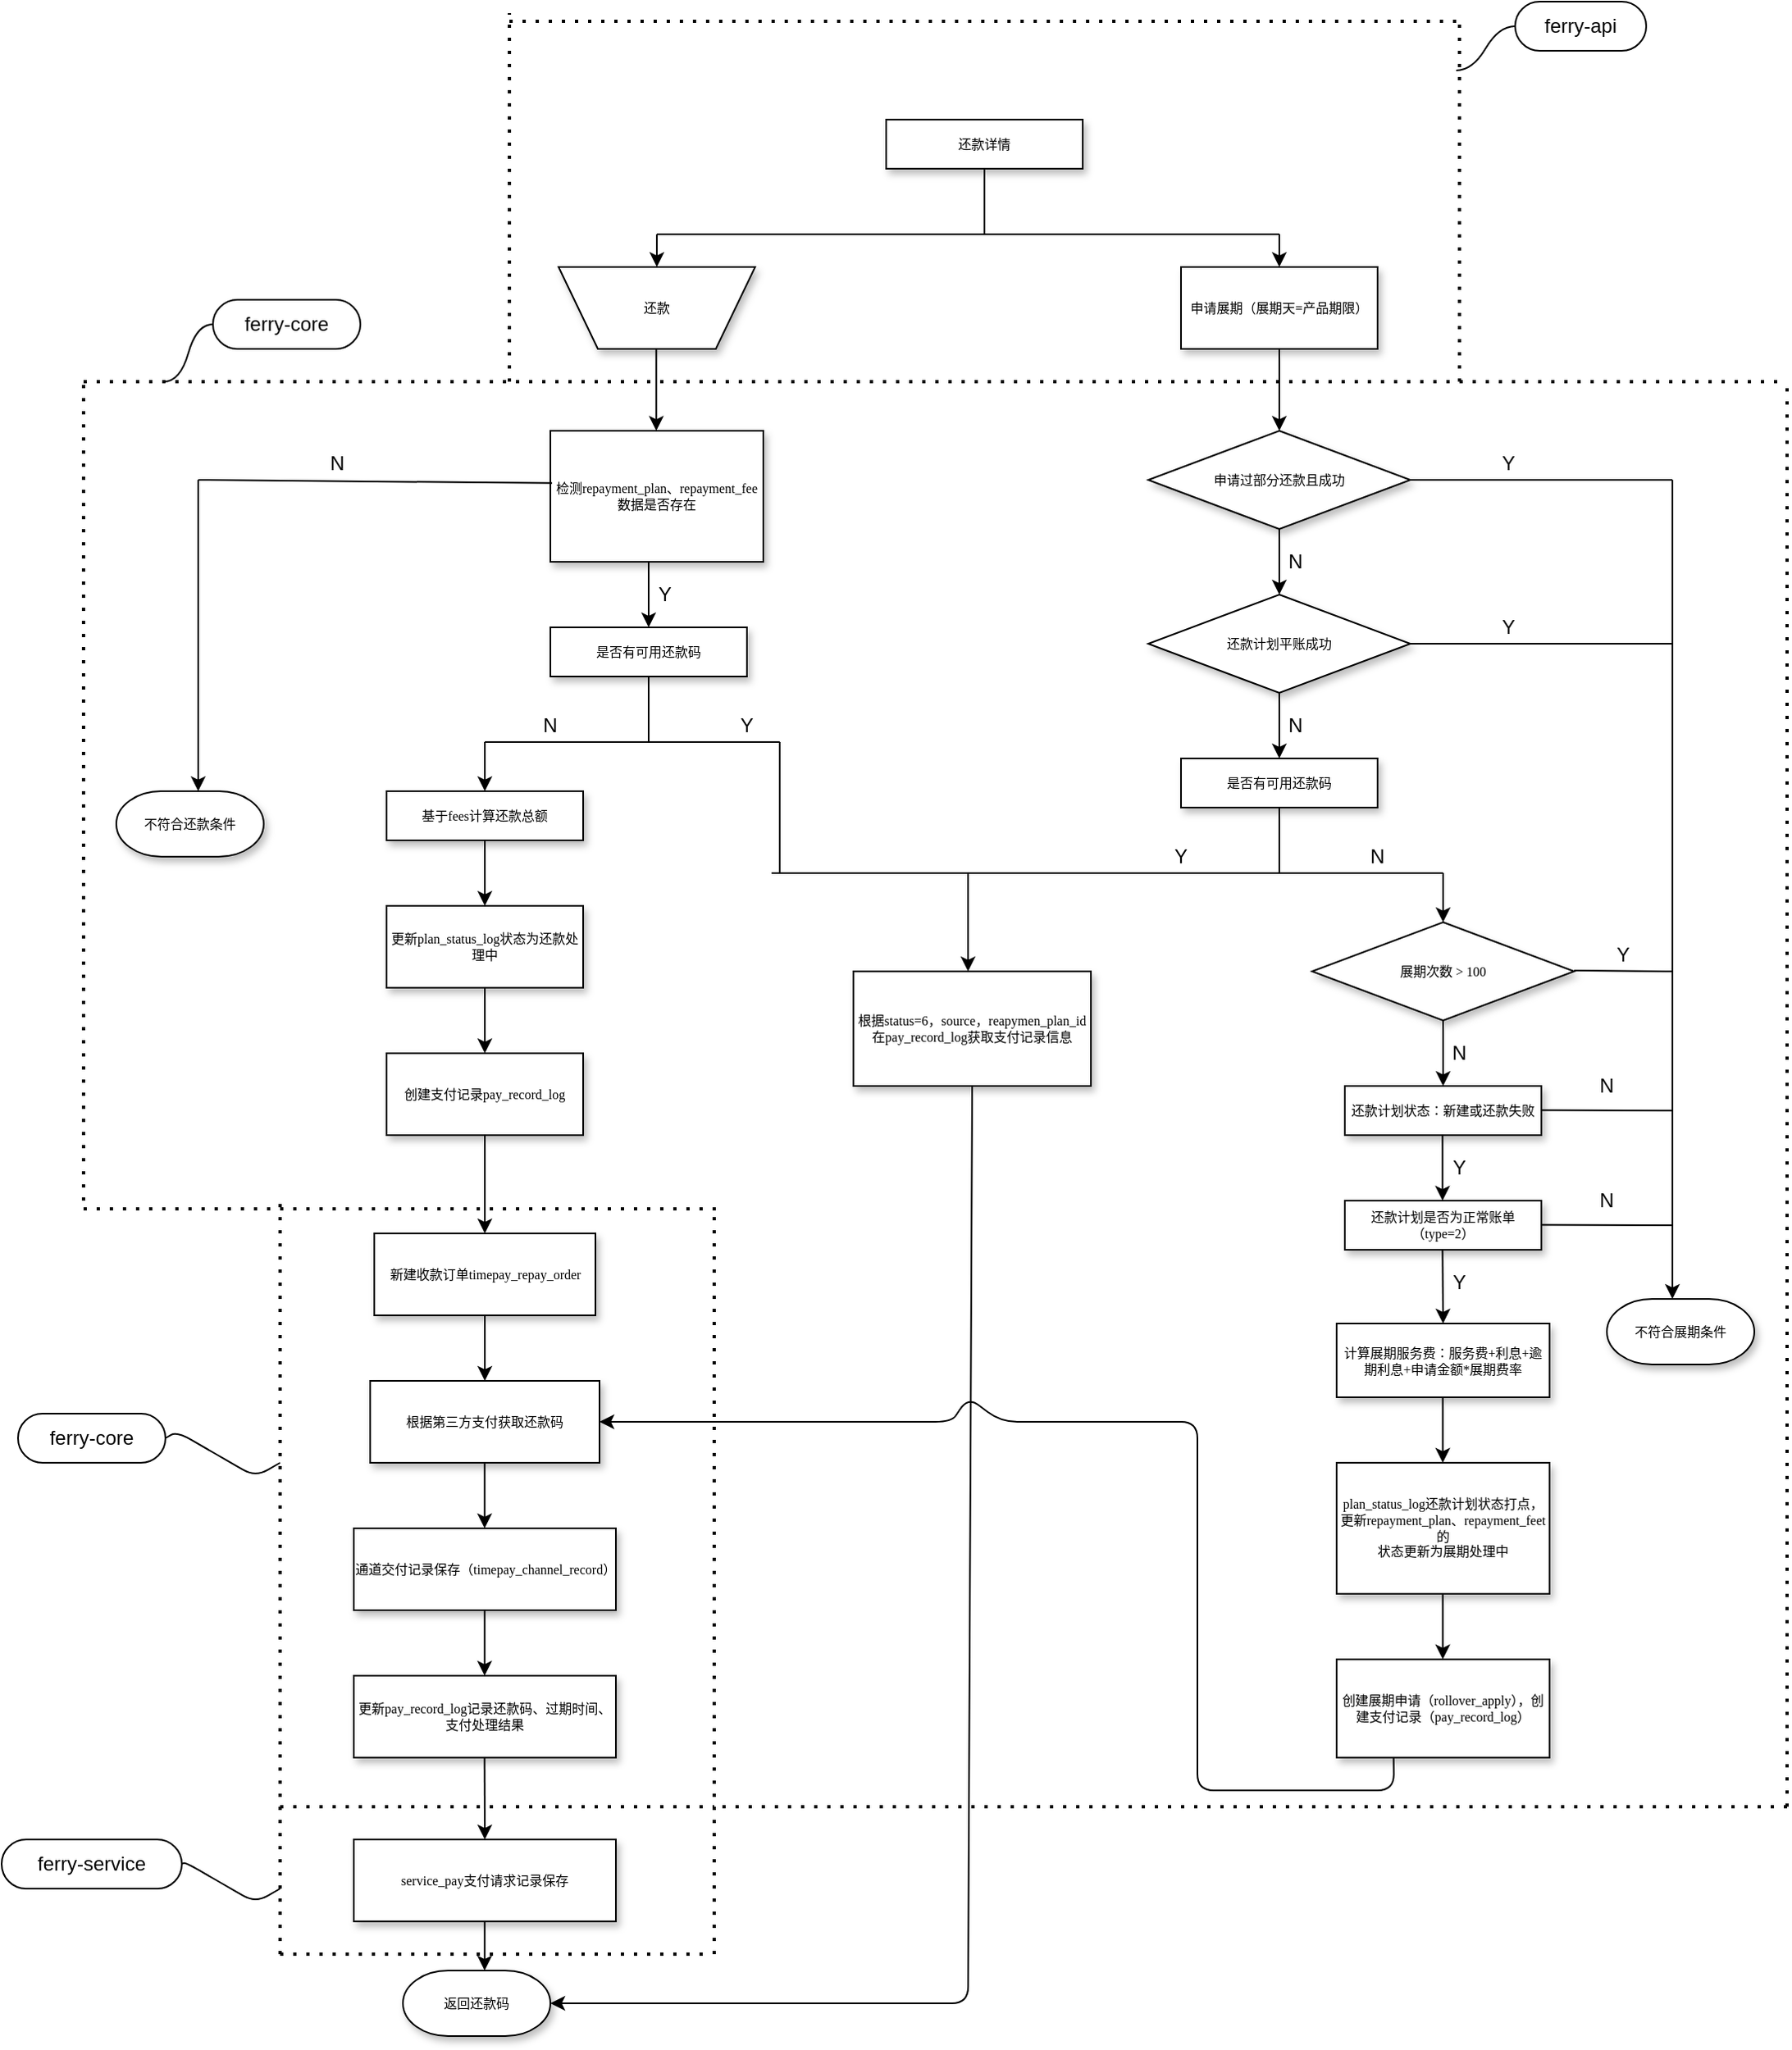 <mxfile version="13.8.0" type="github">
  <diagram name="Page-1" id="edf60f1a-56cd-e834-aa8a-f176f3a09ee4">
    <mxGraphModel dx="1698" dy="982" grid="1" gridSize="10" guides="1" tooltips="1" connect="1" arrows="1" fold="1" page="1" pageScale="1" pageWidth="1200" pageHeight="1600" background="#ffffff" math="0" shadow="0">
      <root>
        <mxCell id="0" />
        <mxCell id="1" parent="0" />
        <mxCell id="60e70716793133e9-2" value="还款" style="shape=trapezoid;whiteSpace=wrap;html=1;rounded=0;shadow=1;labelBackgroundColor=none;strokeWidth=1;fontFamily=Verdana;fontSize=8;align=center;flipV=1;" parent="1" vertex="1">
          <mxGeometry x="370" y="390" width="120" height="50" as="geometry" />
        </mxCell>
        <mxCell id="60e70716793133e9-4" value="申请展期（展期天=产品期限）" style="rounded=0;whiteSpace=wrap;html=1;shadow=1;labelBackgroundColor=none;strokeWidth=1;fontFamily=Verdana;fontSize=8;align=center;" parent="1" vertex="1">
          <mxGeometry x="750" y="390" width="120" height="50" as="geometry" />
        </mxCell>
        <mxCell id="_ZLM1Tjx3E2u8hPl-qal-1" value="还款详情" style="rounded=0;whiteSpace=wrap;html=1;shadow=1;labelBackgroundColor=none;strokeWidth=1;fontFamily=Verdana;fontSize=8;align=center;" vertex="1" parent="1">
          <mxGeometry x="570" y="300" width="120" height="30" as="geometry" />
        </mxCell>
        <mxCell id="_ZLM1Tjx3E2u8hPl-qal-6" value="" style="endArrow=none;html=1;" edge="1" parent="1">
          <mxGeometry width="50" height="50" relative="1" as="geometry">
            <mxPoint x="430" y="370" as="sourcePoint" />
            <mxPoint x="810" y="370" as="targetPoint" />
          </mxGeometry>
        </mxCell>
        <mxCell id="_ZLM1Tjx3E2u8hPl-qal-7" value="" style="endArrow=classic;html=1;entryX=0.5;entryY=0;entryDx=0;entryDy=0;" edge="1" parent="1" target="60e70716793133e9-2">
          <mxGeometry width="50" height="50" relative="1" as="geometry">
            <mxPoint x="430" y="370" as="sourcePoint" />
            <mxPoint x="710" y="390" as="targetPoint" />
          </mxGeometry>
        </mxCell>
        <mxCell id="_ZLM1Tjx3E2u8hPl-qal-9" value="" style="endArrow=classic;html=1;entryX=0.5;entryY=0;entryDx=0;entryDy=0;" edge="1" parent="1" target="60e70716793133e9-4">
          <mxGeometry width="50" height="50" relative="1" as="geometry">
            <mxPoint x="810" y="370" as="sourcePoint" />
            <mxPoint x="820" y="390" as="targetPoint" />
          </mxGeometry>
        </mxCell>
        <mxCell id="_ZLM1Tjx3E2u8hPl-qal-10" value="" style="endArrow=none;html=1;entryX=0.5;entryY=1;entryDx=0;entryDy=0;" edge="1" parent="1" target="_ZLM1Tjx3E2u8hPl-qal-1">
          <mxGeometry width="50" height="50" relative="1" as="geometry">
            <mxPoint x="630" y="370" as="sourcePoint" />
            <mxPoint x="560" y="370" as="targetPoint" />
          </mxGeometry>
        </mxCell>
        <mxCell id="_ZLM1Tjx3E2u8hPl-qal-12" value="申请过部分还款且成功" style="rhombus;whiteSpace=wrap;html=1;rounded=0;shadow=1;labelBackgroundColor=none;strokeWidth=1;fontFamily=Verdana;fontSize=8;align=center;" vertex="1" parent="1">
          <mxGeometry x="730" y="490" width="160" height="60" as="geometry" />
        </mxCell>
        <mxCell id="_ZLM1Tjx3E2u8hPl-qal-13" value="" style="endArrow=classic;html=1;entryX=0.5;entryY=0;entryDx=0;entryDy=0;exitX=0.5;exitY=1;exitDx=0;exitDy=0;" edge="1" parent="1" source="60e70716793133e9-4" target="_ZLM1Tjx3E2u8hPl-qal-12">
          <mxGeometry width="50" height="50" relative="1" as="geometry">
            <mxPoint x="830" y="380" as="sourcePoint" />
            <mxPoint x="830" y="400" as="targetPoint" />
          </mxGeometry>
        </mxCell>
        <mxCell id="_ZLM1Tjx3E2u8hPl-qal-14" value="还款计划平账成功" style="rhombus;whiteSpace=wrap;html=1;rounded=0;shadow=1;labelBackgroundColor=none;strokeWidth=1;fontFamily=Verdana;fontSize=8;align=center;" vertex="1" parent="1">
          <mxGeometry x="730" y="590" width="160" height="60" as="geometry" />
        </mxCell>
        <mxCell id="_ZLM1Tjx3E2u8hPl-qal-15" value="" style="endArrow=classic;html=1;exitX=0.5;exitY=1;exitDx=0;exitDy=0;" edge="1" parent="1">
          <mxGeometry width="50" height="50" relative="1" as="geometry">
            <mxPoint x="810" y="550" as="sourcePoint" />
            <mxPoint x="810" y="590" as="targetPoint" />
          </mxGeometry>
        </mxCell>
        <mxCell id="_ZLM1Tjx3E2u8hPl-qal-18" value="" style="endArrow=classic;html=1;exitX=0.5;exitY=1;exitDx=0;exitDy=0;" edge="1" parent="1">
          <mxGeometry width="50" height="50" relative="1" as="geometry">
            <mxPoint x="810" y="650" as="sourcePoint" />
            <mxPoint x="810" y="690" as="targetPoint" />
          </mxGeometry>
        </mxCell>
        <mxCell id="_ZLM1Tjx3E2u8hPl-qal-20" value="是否有可用还款码" style="rounded=0;whiteSpace=wrap;html=1;shadow=1;labelBackgroundColor=none;strokeWidth=1;fontFamily=Verdana;fontSize=8;align=center;" vertex="1" parent="1">
          <mxGeometry x="750" y="690" width="120" height="30" as="geometry" />
        </mxCell>
        <mxCell id="_ZLM1Tjx3E2u8hPl-qal-25" value="" style="endArrow=none;html=1;" edge="1" parent="1">
          <mxGeometry width="50" height="50" relative="1" as="geometry">
            <mxPoint x="500" y="760" as="sourcePoint" />
            <mxPoint x="910" y="760" as="targetPoint" />
          </mxGeometry>
        </mxCell>
        <mxCell id="_ZLM1Tjx3E2u8hPl-qal-26" value="" style="endArrow=none;html=1;entryX=0.5;entryY=1;entryDx=0;entryDy=0;" edge="1" parent="1">
          <mxGeometry width="50" height="50" relative="1" as="geometry">
            <mxPoint x="810" y="760" as="sourcePoint" />
            <mxPoint x="810" y="720" as="targetPoint" />
          </mxGeometry>
        </mxCell>
        <mxCell id="_ZLM1Tjx3E2u8hPl-qal-28" value="" style="endArrow=classic;html=1;" edge="1" parent="1">
          <mxGeometry width="50" height="50" relative="1" as="geometry">
            <mxPoint x="910" y="760" as="sourcePoint" />
            <mxPoint x="910" y="790" as="targetPoint" />
          </mxGeometry>
        </mxCell>
        <mxCell id="_ZLM1Tjx3E2u8hPl-qal-36" value="还款计划状态：新建或还款失败" style="rounded=0;whiteSpace=wrap;html=1;shadow=1;labelBackgroundColor=none;strokeWidth=1;fontFamily=Verdana;fontSize=8;align=center;" vertex="1" parent="1">
          <mxGeometry x="850" y="890" width="120" height="30" as="geometry" />
        </mxCell>
        <mxCell id="_ZLM1Tjx3E2u8hPl-qal-37" value="" style="endArrow=classic;html=1;exitX=0.5;exitY=1;exitDx=0;exitDy=0;" edge="1" parent="1">
          <mxGeometry width="50" height="50" relative="1" as="geometry">
            <mxPoint x="909.66" y="920" as="sourcePoint" />
            <mxPoint x="909.66" y="960" as="targetPoint" />
          </mxGeometry>
        </mxCell>
        <mxCell id="_ZLM1Tjx3E2u8hPl-qal-41" value="Y" style="text;html=1;strokeColor=none;fillColor=none;align=center;verticalAlign=middle;whiteSpace=wrap;rounded=0;" vertex="1" parent="1">
          <mxGeometry x="730" y="740" width="40" height="20" as="geometry" />
        </mxCell>
        <mxCell id="_ZLM1Tjx3E2u8hPl-qal-43" value="N" style="text;html=1;strokeColor=none;fillColor=none;align=center;verticalAlign=middle;whiteSpace=wrap;rounded=0;" vertex="1" parent="1">
          <mxGeometry x="800" y="560" width="40" height="20" as="geometry" />
        </mxCell>
        <mxCell id="_ZLM1Tjx3E2u8hPl-qal-44" value="N" style="text;html=1;strokeColor=none;fillColor=none;align=center;verticalAlign=middle;whiteSpace=wrap;rounded=0;" vertex="1" parent="1">
          <mxGeometry x="800" y="660" width="40" height="20" as="geometry" />
        </mxCell>
        <mxCell id="_ZLM1Tjx3E2u8hPl-qal-45" value="N" style="text;html=1;strokeColor=none;fillColor=none;align=center;verticalAlign=middle;whiteSpace=wrap;rounded=0;" vertex="1" parent="1">
          <mxGeometry x="850" y="740" width="40" height="20" as="geometry" />
        </mxCell>
        <mxCell id="_ZLM1Tjx3E2u8hPl-qal-47" value="Y" style="text;html=1;strokeColor=none;fillColor=none;align=center;verticalAlign=middle;whiteSpace=wrap;rounded=0;" vertex="1" parent="1">
          <mxGeometry x="900" y="930" width="40" height="20" as="geometry" />
        </mxCell>
        <mxCell id="_ZLM1Tjx3E2u8hPl-qal-48" value="展期次数 &amp;gt; 100" style="rhombus;whiteSpace=wrap;html=1;rounded=0;shadow=1;labelBackgroundColor=none;strokeWidth=1;fontFamily=Verdana;fontSize=8;align=center;" vertex="1" parent="1">
          <mxGeometry x="830" y="790" width="160" height="60" as="geometry" />
        </mxCell>
        <mxCell id="_ZLM1Tjx3E2u8hPl-qal-49" value="" style="endArrow=classic;html=1;exitX=0.5;exitY=1;exitDx=0;exitDy=0;" edge="1" parent="1">
          <mxGeometry width="50" height="50" relative="1" as="geometry">
            <mxPoint x="910" y="850" as="sourcePoint" />
            <mxPoint x="910" y="890" as="targetPoint" />
          </mxGeometry>
        </mxCell>
        <mxCell id="_ZLM1Tjx3E2u8hPl-qal-50" value="N" style="text;html=1;strokeColor=none;fillColor=none;align=center;verticalAlign=middle;whiteSpace=wrap;rounded=0;" vertex="1" parent="1">
          <mxGeometry x="900" y="860" width="40" height="20" as="geometry" />
        </mxCell>
        <mxCell id="_ZLM1Tjx3E2u8hPl-qal-54" value="还款计划是否为正常账单（type=2）" style="rounded=0;whiteSpace=wrap;html=1;shadow=1;labelBackgroundColor=none;strokeWidth=1;fontFamily=Verdana;fontSize=8;align=center;" vertex="1" parent="1">
          <mxGeometry x="850" y="960" width="120" height="30" as="geometry" />
        </mxCell>
        <mxCell id="_ZLM1Tjx3E2u8hPl-qal-55" value="" style="endArrow=classic;html=1;exitX=0.5;exitY=1;exitDx=0;exitDy=0;entryX=0.5;entryY=0;entryDx=0;entryDy=0;" edge="1" parent="1" target="_ZLM1Tjx3E2u8hPl-qal-57">
          <mxGeometry width="50" height="50" relative="1" as="geometry">
            <mxPoint x="909.66" y="990" as="sourcePoint" />
            <mxPoint x="909.66" y="1030" as="targetPoint" />
          </mxGeometry>
        </mxCell>
        <mxCell id="_ZLM1Tjx3E2u8hPl-qal-56" value="Y" style="text;html=1;strokeColor=none;fillColor=none;align=center;verticalAlign=middle;whiteSpace=wrap;rounded=0;" vertex="1" parent="1">
          <mxGeometry x="900" y="1000" width="40" height="20" as="geometry" />
        </mxCell>
        <mxCell id="_ZLM1Tjx3E2u8hPl-qal-57" value="计算展期服务费：服务费+利息+逾期利息+申请金额*展期费率" style="rounded=0;whiteSpace=wrap;html=1;shadow=1;labelBackgroundColor=none;strokeWidth=1;fontFamily=Verdana;fontSize=8;align=center;" vertex="1" parent="1">
          <mxGeometry x="845" y="1035" width="130" height="45" as="geometry" />
        </mxCell>
        <mxCell id="_ZLM1Tjx3E2u8hPl-qal-58" value="" style="endArrow=classic;html=1;exitX=0.5;exitY=1;exitDx=0;exitDy=0;" edge="1" parent="1">
          <mxGeometry width="50" height="50" relative="1" as="geometry">
            <mxPoint x="909.8" y="1080.0" as="sourcePoint" />
            <mxPoint x="909.8" y="1120.0" as="targetPoint" />
          </mxGeometry>
        </mxCell>
        <mxCell id="_ZLM1Tjx3E2u8hPl-qal-61" value="plan_status_log还款计划状态打点，更新repayment_plan、repayment_feet的&lt;br&gt;状态更新为展期处理中" style="rounded=0;whiteSpace=wrap;html=1;shadow=1;labelBackgroundColor=none;strokeWidth=1;fontFamily=Verdana;fontSize=8;align=center;" vertex="1" parent="1">
          <mxGeometry x="845" y="1120" width="130" height="80" as="geometry" />
        </mxCell>
        <mxCell id="_ZLM1Tjx3E2u8hPl-qal-62" value="创建展期申请（rollover_apply），创建支付记录（pay_record_log）" style="rounded=0;whiteSpace=wrap;html=1;shadow=1;labelBackgroundColor=none;strokeWidth=1;fontFamily=Verdana;fontSize=8;align=center;" vertex="1" parent="1">
          <mxGeometry x="845" y="1240" width="130" height="60" as="geometry" />
        </mxCell>
        <mxCell id="_ZLM1Tjx3E2u8hPl-qal-63" value="" style="endArrow=classic;html=1;exitX=0.5;exitY=1;exitDx=0;exitDy=0;entryX=1;entryY=0.5;entryDx=0;entryDy=0;" edge="1" parent="1" target="_ZLM1Tjx3E2u8hPl-qal-99">
          <mxGeometry width="50" height="50" relative="1" as="geometry">
            <mxPoint x="879.8" y="1300.0" as="sourcePoint" />
            <mxPoint x="390" y="1320" as="targetPoint" />
            <Array as="points">
              <mxPoint x="880" y="1320" />
              <mxPoint x="760" y="1320" />
              <mxPoint x="760" y="1095" />
              <mxPoint x="640" y="1095" />
              <mxPoint x="620" y="1080" />
              <mxPoint x="610" y="1095" />
            </Array>
          </mxGeometry>
        </mxCell>
        <mxCell id="_ZLM1Tjx3E2u8hPl-qal-64" value="" style="endArrow=classic;html=1;exitX=0.5;exitY=1;exitDx=0;exitDy=0;" edge="1" parent="1">
          <mxGeometry width="50" height="50" relative="1" as="geometry">
            <mxPoint x="909.8" y="1200.0" as="sourcePoint" />
            <mxPoint x="909.8" y="1240.0" as="targetPoint" />
          </mxGeometry>
        </mxCell>
        <mxCell id="_ZLM1Tjx3E2u8hPl-qal-65" value="检测repayment_plan、repayment_fee数据是否存在" style="rounded=0;whiteSpace=wrap;html=1;shadow=1;labelBackgroundColor=none;strokeWidth=1;fontFamily=Verdana;fontSize=8;align=center;" vertex="1" parent="1">
          <mxGeometry x="365" y="490" width="130" height="80" as="geometry" />
        </mxCell>
        <mxCell id="_ZLM1Tjx3E2u8hPl-qal-66" value="" style="endArrow=classic;html=1;entryX=0.5;entryY=0;entryDx=0;entryDy=0;exitX=0.5;exitY=1;exitDx=0;exitDy=0;" edge="1" parent="1">
          <mxGeometry width="50" height="50" relative="1" as="geometry">
            <mxPoint x="429.66" y="440" as="sourcePoint" />
            <mxPoint x="429.66" y="490" as="targetPoint" />
          </mxGeometry>
        </mxCell>
        <mxCell id="_ZLM1Tjx3E2u8hPl-qal-67" value="" style="endArrow=classic;html=1;exitX=0.5;exitY=1;exitDx=0;exitDy=0;" edge="1" parent="1">
          <mxGeometry width="50" height="50" relative="1" as="geometry">
            <mxPoint x="425" y="570" as="sourcePoint" />
            <mxPoint x="425" y="610" as="targetPoint" />
          </mxGeometry>
        </mxCell>
        <mxCell id="_ZLM1Tjx3E2u8hPl-qal-68" value="Y" style="text;html=1;strokeColor=none;fillColor=none;align=center;verticalAlign=middle;whiteSpace=wrap;rounded=0;" vertex="1" parent="1">
          <mxGeometry x="415" y="580" width="40" height="20" as="geometry" />
        </mxCell>
        <mxCell id="_ZLM1Tjx3E2u8hPl-qal-69" value="是否有可用还款码" style="rounded=0;whiteSpace=wrap;html=1;shadow=1;labelBackgroundColor=none;strokeWidth=1;fontFamily=Verdana;fontSize=8;align=center;" vertex="1" parent="1">
          <mxGeometry x="365" y="610" width="120" height="30" as="geometry" />
        </mxCell>
        <mxCell id="_ZLM1Tjx3E2u8hPl-qal-70" value="" style="endArrow=none;html=1;entryX=1;entryY=1;entryDx=0;entryDy=0;" edge="1" parent="1" target="_ZLM1Tjx3E2u8hPl-qal-75">
          <mxGeometry width="50" height="50" relative="1" as="geometry">
            <mxPoint x="325" y="680.0" as="sourcePoint" />
            <mxPoint x="630" y="680" as="targetPoint" />
          </mxGeometry>
        </mxCell>
        <mxCell id="_ZLM1Tjx3E2u8hPl-qal-71" value="" style="endArrow=none;html=1;entryX=0.5;entryY=1;entryDx=0;entryDy=0;" edge="1" parent="1">
          <mxGeometry width="50" height="50" relative="1" as="geometry">
            <mxPoint x="425" y="680.0" as="sourcePoint" />
            <mxPoint x="425" y="640.0" as="targetPoint" />
          </mxGeometry>
        </mxCell>
        <mxCell id="_ZLM1Tjx3E2u8hPl-qal-73" value="" style="endArrow=classic;html=1;" edge="1" parent="1">
          <mxGeometry width="50" height="50" relative="1" as="geometry">
            <mxPoint x="325" y="680.0" as="sourcePoint" />
            <mxPoint x="325" y="710.0" as="targetPoint" />
          </mxGeometry>
        </mxCell>
        <mxCell id="_ZLM1Tjx3E2u8hPl-qal-74" value="N" style="text;html=1;strokeColor=none;fillColor=none;align=center;verticalAlign=middle;whiteSpace=wrap;rounded=0;" vertex="1" parent="1">
          <mxGeometry x="345" y="660" width="40" height="20" as="geometry" />
        </mxCell>
        <mxCell id="_ZLM1Tjx3E2u8hPl-qal-75" value="Y" style="text;html=1;strokeColor=none;fillColor=none;align=center;verticalAlign=middle;whiteSpace=wrap;rounded=0;" vertex="1" parent="1">
          <mxGeometry x="465" y="660" width="40" height="20" as="geometry" />
        </mxCell>
        <mxCell id="_ZLM1Tjx3E2u8hPl-qal-76" value="" style="endArrow=none;html=1;" edge="1" parent="1">
          <mxGeometry width="50" height="50" relative="1" as="geometry">
            <mxPoint x="505" y="680" as="sourcePoint" />
            <mxPoint x="505" y="760" as="targetPoint" />
          </mxGeometry>
        </mxCell>
        <mxCell id="_ZLM1Tjx3E2u8hPl-qal-83" value="" style="endArrow=none;html=1;" edge="1" parent="1">
          <mxGeometry width="50" height="50" relative="1" as="geometry">
            <mxPoint x="620" y="800" as="sourcePoint" />
            <mxPoint x="620" y="760" as="targetPoint" />
          </mxGeometry>
        </mxCell>
        <mxCell id="_ZLM1Tjx3E2u8hPl-qal-86" value="" style="endArrow=classic;html=1;" edge="1" parent="1">
          <mxGeometry width="50" height="50" relative="1" as="geometry">
            <mxPoint x="620" y="800" as="sourcePoint" />
            <mxPoint x="620" y="820" as="targetPoint" />
          </mxGeometry>
        </mxCell>
        <mxCell id="_ZLM1Tjx3E2u8hPl-qal-87" value="根据status=6，source，reapymen_plan_id在pay_record_log获取支付记录信息" style="rounded=0;whiteSpace=wrap;html=1;shadow=1;labelBackgroundColor=none;strokeWidth=1;fontFamily=Verdana;fontSize=8;align=center;" vertex="1" parent="1">
          <mxGeometry x="550" y="820" width="145" height="70" as="geometry" />
        </mxCell>
        <mxCell id="_ZLM1Tjx3E2u8hPl-qal-88" value="基于fees计算还款总额" style="rounded=0;whiteSpace=wrap;html=1;shadow=1;labelBackgroundColor=none;strokeWidth=1;fontFamily=Verdana;fontSize=8;align=center;" vertex="1" parent="1">
          <mxGeometry x="265" y="710" width="120" height="30" as="geometry" />
        </mxCell>
        <mxCell id="_ZLM1Tjx3E2u8hPl-qal-89" value="更新plan_status_log状态为还款处理中" style="rounded=0;whiteSpace=wrap;html=1;shadow=1;labelBackgroundColor=none;strokeWidth=1;fontFamily=Verdana;fontSize=8;align=center;" vertex="1" parent="1">
          <mxGeometry x="265" y="780" width="120" height="50" as="geometry" />
        </mxCell>
        <mxCell id="_ZLM1Tjx3E2u8hPl-qal-90" value="" style="endArrow=classic;html=1;exitX=0.5;exitY=1;exitDx=0;exitDy=0;" edge="1" parent="1">
          <mxGeometry width="50" height="50" relative="1" as="geometry">
            <mxPoint x="325" y="740" as="sourcePoint" />
            <mxPoint x="325" y="780" as="targetPoint" />
          </mxGeometry>
        </mxCell>
        <mxCell id="_ZLM1Tjx3E2u8hPl-qal-93" value="创建支付记录pay_record_log" style="rounded=0;whiteSpace=wrap;html=1;shadow=1;labelBackgroundColor=none;strokeWidth=1;fontFamily=Verdana;fontSize=8;align=center;" vertex="1" parent="1">
          <mxGeometry x="265" y="870" width="120" height="50" as="geometry" />
        </mxCell>
        <mxCell id="_ZLM1Tjx3E2u8hPl-qal-94" value="" style="endArrow=classic;html=1;exitX=0.5;exitY=1;exitDx=0;exitDy=0;" edge="1" parent="1">
          <mxGeometry width="50" height="50" relative="1" as="geometry">
            <mxPoint x="325" y="830.0" as="sourcePoint" />
            <mxPoint x="325" y="870.0" as="targetPoint" />
          </mxGeometry>
        </mxCell>
        <mxCell id="_ZLM1Tjx3E2u8hPl-qal-97" value="新建收款订单timepay_repay_order" style="rounded=0;whiteSpace=wrap;html=1;shadow=1;labelBackgroundColor=none;strokeWidth=1;fontFamily=Verdana;fontSize=8;align=center;" vertex="1" parent="1">
          <mxGeometry x="257.5" y="980" width="135" height="50" as="geometry" />
        </mxCell>
        <mxCell id="_ZLM1Tjx3E2u8hPl-qal-98" value="" style="endArrow=classic;html=1;exitX=0.5;exitY=1;exitDx=0;exitDy=0;" edge="1" parent="1" source="_ZLM1Tjx3E2u8hPl-qal-93">
          <mxGeometry width="50" height="50" relative="1" as="geometry">
            <mxPoint x="325" y="930" as="sourcePoint" />
            <mxPoint x="325" y="980" as="targetPoint" />
          </mxGeometry>
        </mxCell>
        <mxCell id="_ZLM1Tjx3E2u8hPl-qal-99" value="根据第三方支付获取还款码" style="rounded=0;whiteSpace=wrap;html=1;shadow=1;labelBackgroundColor=none;strokeWidth=1;fontFamily=Verdana;fontSize=8;align=center;" vertex="1" parent="1">
          <mxGeometry x="255" y="1070" width="140" height="50" as="geometry" />
        </mxCell>
        <mxCell id="_ZLM1Tjx3E2u8hPl-qal-100" value="" style="endArrow=classic;html=1;exitX=0.5;exitY=1;exitDx=0;exitDy=0;entryX=0.5;entryY=0;entryDx=0;entryDy=0;" edge="1" parent="1" source="_ZLM1Tjx3E2u8hPl-qal-97" target="_ZLM1Tjx3E2u8hPl-qal-99">
          <mxGeometry width="50" height="50" relative="1" as="geometry">
            <mxPoint x="365" y="1030" as="sourcePoint" />
            <mxPoint x="415" y="980" as="targetPoint" />
          </mxGeometry>
        </mxCell>
        <mxCell id="_ZLM1Tjx3E2u8hPl-qal-101" value="" style="endArrow=classic;html=1;exitX=0.5;exitY=1;exitDx=0;exitDy=0;entryX=0.5;entryY=0;entryDx=0;entryDy=0;" edge="1" parent="1">
          <mxGeometry width="50" height="50" relative="1" as="geometry">
            <mxPoint x="324.86" y="1120" as="sourcePoint" />
            <mxPoint x="324.86" y="1160" as="targetPoint" />
          </mxGeometry>
        </mxCell>
        <mxCell id="_ZLM1Tjx3E2u8hPl-qal-102" value="通道交付记录保存（timepay_channel_record）" style="rounded=0;whiteSpace=wrap;html=1;shadow=1;labelBackgroundColor=none;strokeWidth=1;fontFamily=Verdana;fontSize=8;align=center;" vertex="1" parent="1">
          <mxGeometry x="245" y="1160" width="160" height="50" as="geometry" />
        </mxCell>
        <mxCell id="_ZLM1Tjx3E2u8hPl-qal-103" value="" style="endArrow=classic;html=1;exitX=0.5;exitY=1;exitDx=0;exitDy=0;entryX=0.5;entryY=0;entryDx=0;entryDy=0;" edge="1" parent="1">
          <mxGeometry width="50" height="50" relative="1" as="geometry">
            <mxPoint x="324.86" y="1210.0" as="sourcePoint" />
            <mxPoint x="324.86" y="1250.0" as="targetPoint" />
          </mxGeometry>
        </mxCell>
        <mxCell id="_ZLM1Tjx3E2u8hPl-qal-106" value="" style="endArrow=classic;html=1;exitX=0.5;exitY=1;exitDx=0;exitDy=0;entryX=1;entryY=0.5;entryDx=0;entryDy=0;entryPerimeter=0;" edge="1" parent="1" source="_ZLM1Tjx3E2u8hPl-qal-87" target="_ZLM1Tjx3E2u8hPl-qal-108">
          <mxGeometry width="50" height="50" relative="1" as="geometry">
            <mxPoint x="630" y="810.0" as="sourcePoint" />
            <mxPoint x="623" y="1354" as="targetPoint" />
            <Array as="points">
              <mxPoint x="620" y="1450" />
            </Array>
          </mxGeometry>
        </mxCell>
        <mxCell id="_ZLM1Tjx3E2u8hPl-qal-107" value="更新pay_record_log记录还款码、过期时间、支付处理结果" style="rounded=0;whiteSpace=wrap;html=1;shadow=1;labelBackgroundColor=none;strokeWidth=1;fontFamily=Verdana;fontSize=8;align=center;" vertex="1" parent="1">
          <mxGeometry x="245" y="1250" width="160" height="50" as="geometry" />
        </mxCell>
        <mxCell id="_ZLM1Tjx3E2u8hPl-qal-108" value="返回还款码" style="strokeWidth=1;html=1;shape=mxgraph.flowchart.terminator;whiteSpace=wrap;rounded=0;shadow=1;labelBackgroundColor=none;fontFamily=Verdana;fontSize=8;align=center;" vertex="1" parent="1">
          <mxGeometry x="275" y="1430" width="90" height="40" as="geometry" />
        </mxCell>
        <mxCell id="_ZLM1Tjx3E2u8hPl-qal-109" value="" style="endArrow=classic;html=1;exitX=0.5;exitY=1;exitDx=0;exitDy=0;entryX=0.5;entryY=0;entryDx=0;entryDy=0;" edge="1" parent="1">
          <mxGeometry width="50" height="50" relative="1" as="geometry">
            <mxPoint x="324.88" y="1390.0" as="sourcePoint" />
            <mxPoint x="324.88" y="1430.0" as="targetPoint" />
          </mxGeometry>
        </mxCell>
        <mxCell id="_ZLM1Tjx3E2u8hPl-qal-112" value="" style="endArrow=none;html=1;" edge="1" parent="1">
          <mxGeometry width="50" height="50" relative="1" as="geometry">
            <mxPoint x="1050" y="520" as="sourcePoint" />
            <mxPoint x="1050" y="980" as="targetPoint" />
          </mxGeometry>
        </mxCell>
        <mxCell id="_ZLM1Tjx3E2u8hPl-qal-113" value="" style="endArrow=none;html=1;" edge="1" parent="1">
          <mxGeometry width="50" height="50" relative="1" as="geometry">
            <mxPoint x="150" y="520" as="sourcePoint" />
            <mxPoint x="150" y="670" as="targetPoint" />
          </mxGeometry>
        </mxCell>
        <mxCell id="_ZLM1Tjx3E2u8hPl-qal-115" value="Y" style="text;html=1;strokeColor=none;fillColor=none;align=center;verticalAlign=middle;whiteSpace=wrap;rounded=0;" vertex="1" parent="1">
          <mxGeometry x="930" y="500" width="40" height="20" as="geometry" />
        </mxCell>
        <mxCell id="_ZLM1Tjx3E2u8hPl-qal-119" value="Y" style="text;html=1;strokeColor=none;fillColor=none;align=center;verticalAlign=middle;whiteSpace=wrap;rounded=0;" vertex="1" parent="1">
          <mxGeometry x="930" y="600" width="40" height="20" as="geometry" />
        </mxCell>
        <mxCell id="_ZLM1Tjx3E2u8hPl-qal-121" value="" style="endArrow=none;html=1;entryX=1;entryY=0.5;entryDx=0;entryDy=0;" edge="1" parent="1" target="_ZLM1Tjx3E2u8hPl-qal-12">
          <mxGeometry width="50" height="50" relative="1" as="geometry">
            <mxPoint x="1050" y="520" as="sourcePoint" />
            <mxPoint x="940" y="610" as="targetPoint" />
          </mxGeometry>
        </mxCell>
        <mxCell id="_ZLM1Tjx3E2u8hPl-qal-122" value="" style="endArrow=none;html=1;entryX=1;entryY=0.5;entryDx=0;entryDy=0;" edge="1" parent="1">
          <mxGeometry width="50" height="50" relative="1" as="geometry">
            <mxPoint x="1050" y="620" as="sourcePoint" />
            <mxPoint x="890" y="620" as="targetPoint" />
          </mxGeometry>
        </mxCell>
        <mxCell id="_ZLM1Tjx3E2u8hPl-qal-123" value="" style="endArrow=none;html=1;entryX=1;entryY=0.5;entryDx=0;entryDy=0;" edge="1" parent="1">
          <mxGeometry width="50" height="50" relative="1" as="geometry">
            <mxPoint x="1050" y="905" as="sourcePoint" />
            <mxPoint x="970" y="904.76" as="targetPoint" />
          </mxGeometry>
        </mxCell>
        <mxCell id="_ZLM1Tjx3E2u8hPl-qal-124" value="" style="endArrow=none;html=1;entryX=1;entryY=0.5;entryDx=0;entryDy=0;" edge="1" parent="1">
          <mxGeometry width="50" height="50" relative="1" as="geometry">
            <mxPoint x="1050" y="975" as="sourcePoint" />
            <mxPoint x="970" y="974.76" as="targetPoint" />
          </mxGeometry>
        </mxCell>
        <mxCell id="_ZLM1Tjx3E2u8hPl-qal-125" value="N" style="text;html=1;strokeColor=none;fillColor=none;align=center;verticalAlign=middle;whiteSpace=wrap;rounded=0;" vertex="1" parent="1">
          <mxGeometry x="990" y="880" width="40" height="20" as="geometry" />
        </mxCell>
        <mxCell id="_ZLM1Tjx3E2u8hPl-qal-126" value="" style="endArrow=none;html=1;entryX=1;entryY=0.5;entryDx=0;entryDy=0;" edge="1" parent="1">
          <mxGeometry width="50" height="50" relative="1" as="geometry">
            <mxPoint x="1050" y="820" as="sourcePoint" />
            <mxPoint x="990" y="819.52" as="targetPoint" />
          </mxGeometry>
        </mxCell>
        <mxCell id="_ZLM1Tjx3E2u8hPl-qal-127" value="Y" style="text;html=1;strokeColor=none;fillColor=none;align=center;verticalAlign=middle;whiteSpace=wrap;rounded=0;" vertex="1" parent="1">
          <mxGeometry x="1000" y="800" width="40" height="20" as="geometry" />
        </mxCell>
        <mxCell id="_ZLM1Tjx3E2u8hPl-qal-128" value="N" style="text;html=1;strokeColor=none;fillColor=none;align=center;verticalAlign=middle;whiteSpace=wrap;rounded=0;" vertex="1" parent="1">
          <mxGeometry x="990" y="950" width="40" height="20" as="geometry" />
        </mxCell>
        <mxCell id="_ZLM1Tjx3E2u8hPl-qal-129" value="" style="endArrow=none;html=1;exitX=0.008;exitY=0.399;exitDx=0;exitDy=0;exitPerimeter=0;" edge="1" parent="1" source="_ZLM1Tjx3E2u8hPl-qal-65">
          <mxGeometry width="50" height="50" relative="1" as="geometry">
            <mxPoint x="265" y="520.0" as="sourcePoint" />
            <mxPoint x="150" y="520" as="targetPoint" />
          </mxGeometry>
        </mxCell>
        <mxCell id="_ZLM1Tjx3E2u8hPl-qal-130" value="N" style="text;html=1;strokeColor=none;fillColor=none;align=center;verticalAlign=middle;whiteSpace=wrap;rounded=0;" vertex="1" parent="1">
          <mxGeometry x="215" y="500" width="40" height="20" as="geometry" />
        </mxCell>
        <mxCell id="_ZLM1Tjx3E2u8hPl-qal-136" value="" style="endArrow=classic;html=1;entryX=0.5;entryY=0;entryDx=0;entryDy=0;exitX=0.5;exitY=1;exitDx=0;exitDy=0;" edge="1" parent="1">
          <mxGeometry width="50" height="50" relative="1" as="geometry">
            <mxPoint x="150.0" y="660" as="sourcePoint" />
            <mxPoint x="150.0" y="710" as="targetPoint" />
          </mxGeometry>
        </mxCell>
        <mxCell id="_ZLM1Tjx3E2u8hPl-qal-137" value="不符合还款条件" style="strokeWidth=1;html=1;shape=mxgraph.flowchart.terminator;whiteSpace=wrap;rounded=0;shadow=1;labelBackgroundColor=none;fontFamily=Verdana;fontSize=8;align=center;" vertex="1" parent="1">
          <mxGeometry x="100" y="710" width="90" height="40" as="geometry" />
        </mxCell>
        <mxCell id="_ZLM1Tjx3E2u8hPl-qal-139" value="" style="endArrow=classic;html=1;exitX=0.5;exitY=1;exitDx=0;exitDy=0;" edge="1" parent="1">
          <mxGeometry width="50" height="50" relative="1" as="geometry">
            <mxPoint x="1050" y="980" as="sourcePoint" />
            <mxPoint x="1050" y="1020" as="targetPoint" />
          </mxGeometry>
        </mxCell>
        <mxCell id="_ZLM1Tjx3E2u8hPl-qal-140" value="不符合展期条件" style="strokeWidth=1;html=1;shape=mxgraph.flowchart.terminator;whiteSpace=wrap;rounded=0;shadow=1;labelBackgroundColor=none;fontFamily=Verdana;fontSize=8;align=center;" vertex="1" parent="1">
          <mxGeometry x="1010" y="1020" width="90" height="40" as="geometry" />
        </mxCell>
        <mxCell id="_ZLM1Tjx3E2u8hPl-qal-141" value="service_pay支付请求记录保存" style="rounded=0;whiteSpace=wrap;html=1;shadow=1;labelBackgroundColor=none;strokeWidth=1;fontFamily=Verdana;fontSize=8;align=center;" vertex="1" parent="1">
          <mxGeometry x="245" y="1350" width="160" height="50" as="geometry" />
        </mxCell>
        <mxCell id="_ZLM1Tjx3E2u8hPl-qal-144" value="" style="endArrow=classic;html=1;exitX=0.5;exitY=1;exitDx=0;exitDy=0;entryX=0.5;entryY=0;entryDx=0;entryDy=0;" edge="1" parent="1" target="_ZLM1Tjx3E2u8hPl-qal-141">
          <mxGeometry width="50" height="50" relative="1" as="geometry">
            <mxPoint x="324.8" y="1300.0" as="sourcePoint" />
            <mxPoint x="324.8" y="1340.0" as="targetPoint" />
          </mxGeometry>
        </mxCell>
        <mxCell id="_ZLM1Tjx3E2u8hPl-qal-146" value="" style="endArrow=none;dashed=1;html=1;dashPattern=1 3;strokeWidth=2;" edge="1" parent="1">
          <mxGeometry width="50" height="50" relative="1" as="geometry">
            <mxPoint x="200" y="1420" as="sourcePoint" />
            <mxPoint x="200" y="960" as="targetPoint" />
          </mxGeometry>
        </mxCell>
        <mxCell id="_ZLM1Tjx3E2u8hPl-qal-147" value="" style="endArrow=none;dashed=1;html=1;dashPattern=1 3;strokeWidth=2;" edge="1" parent="1">
          <mxGeometry width="50" height="50" relative="1" as="geometry">
            <mxPoint x="80" y="965" as="sourcePoint" />
            <mxPoint x="470" y="965" as="targetPoint" />
          </mxGeometry>
        </mxCell>
        <mxCell id="_ZLM1Tjx3E2u8hPl-qal-148" value="" style="endArrow=none;dashed=1;html=1;dashPattern=1 3;strokeWidth=2;" edge="1" parent="1">
          <mxGeometry width="50" height="50" relative="1" as="geometry">
            <mxPoint x="465" y="1420" as="sourcePoint" />
            <mxPoint x="465" y="970" as="targetPoint" />
          </mxGeometry>
        </mxCell>
        <mxCell id="_ZLM1Tjx3E2u8hPl-qal-149" value="" style="endArrow=none;dashed=1;html=1;dashPattern=1 3;strokeWidth=2;" edge="1" parent="1">
          <mxGeometry width="50" height="50" relative="1" as="geometry">
            <mxPoint x="200" y="1330" as="sourcePoint" />
            <mxPoint x="465" y="1330" as="targetPoint" />
          </mxGeometry>
        </mxCell>
        <mxCell id="_ZLM1Tjx3E2u8hPl-qal-150" value="" style="endArrow=none;dashed=1;html=1;dashPattern=1 3;strokeWidth=2;" edge="1" parent="1">
          <mxGeometry width="50" height="50" relative="1" as="geometry">
            <mxPoint x="340" y="460" as="sourcePoint" />
            <mxPoint x="340" y="235" as="targetPoint" />
          </mxGeometry>
        </mxCell>
        <mxCell id="_ZLM1Tjx3E2u8hPl-qal-152" value="" style="endArrow=none;dashed=1;html=1;dashPattern=1 3;strokeWidth=2;" edge="1" parent="1">
          <mxGeometry width="50" height="50" relative="1" as="geometry">
            <mxPoint x="920" y="460" as="sourcePoint" />
            <mxPoint x="920" y="240" as="targetPoint" />
          </mxGeometry>
        </mxCell>
        <mxCell id="_ZLM1Tjx3E2u8hPl-qal-153" value="" style="endArrow=none;dashed=1;html=1;dashPattern=1 3;strokeWidth=2;" edge="1" parent="1">
          <mxGeometry width="50" height="50" relative="1" as="geometry">
            <mxPoint x="80" y="460" as="sourcePoint" />
            <mxPoint x="1120" y="460" as="targetPoint" />
          </mxGeometry>
        </mxCell>
        <mxCell id="_ZLM1Tjx3E2u8hPl-qal-154" value="" style="endArrow=none;dashed=1;html=1;dashPattern=1 3;strokeWidth=2;" edge="1" parent="1">
          <mxGeometry width="50" height="50" relative="1" as="geometry">
            <mxPoint x="340" y="240" as="sourcePoint" />
            <mxPoint x="920" y="240" as="targetPoint" />
          </mxGeometry>
        </mxCell>
        <mxCell id="_ZLM1Tjx3E2u8hPl-qal-155" value="" style="endArrow=none;dashed=1;html=1;dashPattern=1 3;strokeWidth=2;" edge="1" parent="1">
          <mxGeometry width="50" height="50" relative="1" as="geometry">
            <mxPoint x="80" y="960" as="sourcePoint" />
            <mxPoint x="80" y="460" as="targetPoint" />
          </mxGeometry>
        </mxCell>
        <mxCell id="_ZLM1Tjx3E2u8hPl-qal-156" value="" style="endArrow=none;dashed=1;html=1;dashPattern=1 3;strokeWidth=2;" edge="1" parent="1">
          <mxGeometry width="50" height="50" relative="1" as="geometry">
            <mxPoint x="1120" y="1330" as="sourcePoint" />
            <mxPoint x="1120" y="460" as="targetPoint" />
          </mxGeometry>
        </mxCell>
        <mxCell id="_ZLM1Tjx3E2u8hPl-qal-157" value="" style="endArrow=none;dashed=1;html=1;dashPattern=1 3;strokeWidth=2;" edge="1" parent="1">
          <mxGeometry width="50" height="50" relative="1" as="geometry">
            <mxPoint x="470" y="1330" as="sourcePoint" />
            <mxPoint x="1120.0" y="1330" as="targetPoint" />
          </mxGeometry>
        </mxCell>
        <mxCell id="_ZLM1Tjx3E2u8hPl-qal-160" value="ferry-api" style="whiteSpace=wrap;html=1;rounded=1;arcSize=50;align=center;verticalAlign=middle;strokeWidth=1;autosize=1;spacing=4;treeFolding=1;treeMoving=1;newEdgeStyle={&quot;edgeStyle&quot;:&quot;entityRelationEdgeStyle&quot;,&quot;startArrow&quot;:&quot;none&quot;,&quot;endArrow&quot;:&quot;none&quot;,&quot;segment&quot;:10,&quot;curved&quot;:1};" vertex="1" parent="1">
          <mxGeometry x="954" y="228" width="80" height="30" as="geometry" />
        </mxCell>
        <mxCell id="_ZLM1Tjx3E2u8hPl-qal-161" value="" style="edgeStyle=entityRelationEdgeStyle;startArrow=none;endArrow=none;segment=10;curved=1;" edge="1" target="_ZLM1Tjx3E2u8hPl-qal-160" parent="1">
          <mxGeometry relative="1" as="geometry">
            <mxPoint x="918" y="270" as="sourcePoint" />
          </mxGeometry>
        </mxCell>
        <mxCell id="_ZLM1Tjx3E2u8hPl-qal-162" value="ferry-core" style="whiteSpace=wrap;html=1;rounded=1;arcSize=50;align=center;verticalAlign=middle;strokeWidth=1;autosize=1;spacing=4;treeFolding=1;treeMoving=1;newEdgeStyle={&quot;edgeStyle&quot;:&quot;entityRelationEdgeStyle&quot;,&quot;startArrow&quot;:&quot;none&quot;,&quot;endArrow&quot;:&quot;none&quot;,&quot;segment&quot;:10,&quot;curved&quot;:1};" vertex="1" parent="1">
          <mxGeometry x="159" y="410" width="90" height="30" as="geometry" />
        </mxCell>
        <mxCell id="_ZLM1Tjx3E2u8hPl-qal-163" value="" style="edgeStyle=entityRelationEdgeStyle;startArrow=none;endArrow=none;segment=10;curved=1;" edge="1" parent="1" target="_ZLM1Tjx3E2u8hPl-qal-162">
          <mxGeometry relative="1" as="geometry">
            <mxPoint x="129" y="460" as="sourcePoint" />
          </mxGeometry>
        </mxCell>
        <mxCell id="_ZLM1Tjx3E2u8hPl-qal-164" value="ferry-core" style="whiteSpace=wrap;html=1;rounded=1;arcSize=50;align=center;verticalAlign=middle;strokeWidth=1;autosize=1;spacing=4;treeFolding=1;treeMoving=1;newEdgeStyle={&quot;edgeStyle&quot;:&quot;entityRelationEdgeStyle&quot;,&quot;startArrow&quot;:&quot;none&quot;,&quot;endArrow&quot;:&quot;none&quot;,&quot;segment&quot;:10,&quot;curved&quot;:1};" vertex="1" parent="1">
          <mxGeometry x="40" y="1090" width="90" height="30" as="geometry" />
        </mxCell>
        <mxCell id="_ZLM1Tjx3E2u8hPl-qal-168" value="" style="edgeStyle=isometricEdgeStyle;endArrow=none;html=1;entryX=1;entryY=0.5;entryDx=0;entryDy=0;" edge="1" parent="1" target="_ZLM1Tjx3E2u8hPl-qal-164">
          <mxGeometry width="50" height="100" relative="1" as="geometry">
            <mxPoint x="200" y="1120" as="sourcePoint" />
            <mxPoint x="190" y="1110" as="targetPoint" />
            <Array as="points">
              <mxPoint x="170" y="1120" />
            </Array>
          </mxGeometry>
        </mxCell>
        <mxCell id="_ZLM1Tjx3E2u8hPl-qal-169" value="" style="endArrow=none;dashed=1;html=1;dashPattern=1 3;strokeWidth=2;" edge="1" parent="1">
          <mxGeometry width="50" height="50" relative="1" as="geometry">
            <mxPoint x="200" y="1420" as="sourcePoint" />
            <mxPoint x="460" y="1420" as="targetPoint" />
          </mxGeometry>
        </mxCell>
        <mxCell id="_ZLM1Tjx3E2u8hPl-qal-170" value="ferry-service" style="whiteSpace=wrap;html=1;rounded=1;arcSize=50;align=center;verticalAlign=middle;strokeWidth=1;autosize=1;spacing=4;treeFolding=1;treeMoving=1;newEdgeStyle={&quot;edgeStyle&quot;:&quot;entityRelationEdgeStyle&quot;,&quot;startArrow&quot;:&quot;none&quot;,&quot;endArrow&quot;:&quot;none&quot;,&quot;segment&quot;:10,&quot;curved&quot;:1};" vertex="1" parent="1">
          <mxGeometry x="30" y="1350" width="110" height="30" as="geometry" />
        </mxCell>
        <mxCell id="_ZLM1Tjx3E2u8hPl-qal-171" value="" style="edgeStyle=isometricEdgeStyle;endArrow=none;html=1;entryX=1;entryY=0.5;entryDx=0;entryDy=0;" edge="1" parent="1" target="_ZLM1Tjx3E2u8hPl-qal-170">
          <mxGeometry width="50" height="100" relative="1" as="geometry">
            <mxPoint x="200" y="1380" as="sourcePoint" />
            <mxPoint x="190" y="1370" as="targetPoint" />
            <Array as="points">
              <mxPoint x="170" y="1380" />
            </Array>
          </mxGeometry>
        </mxCell>
      </root>
    </mxGraphModel>
  </diagram>
</mxfile>
